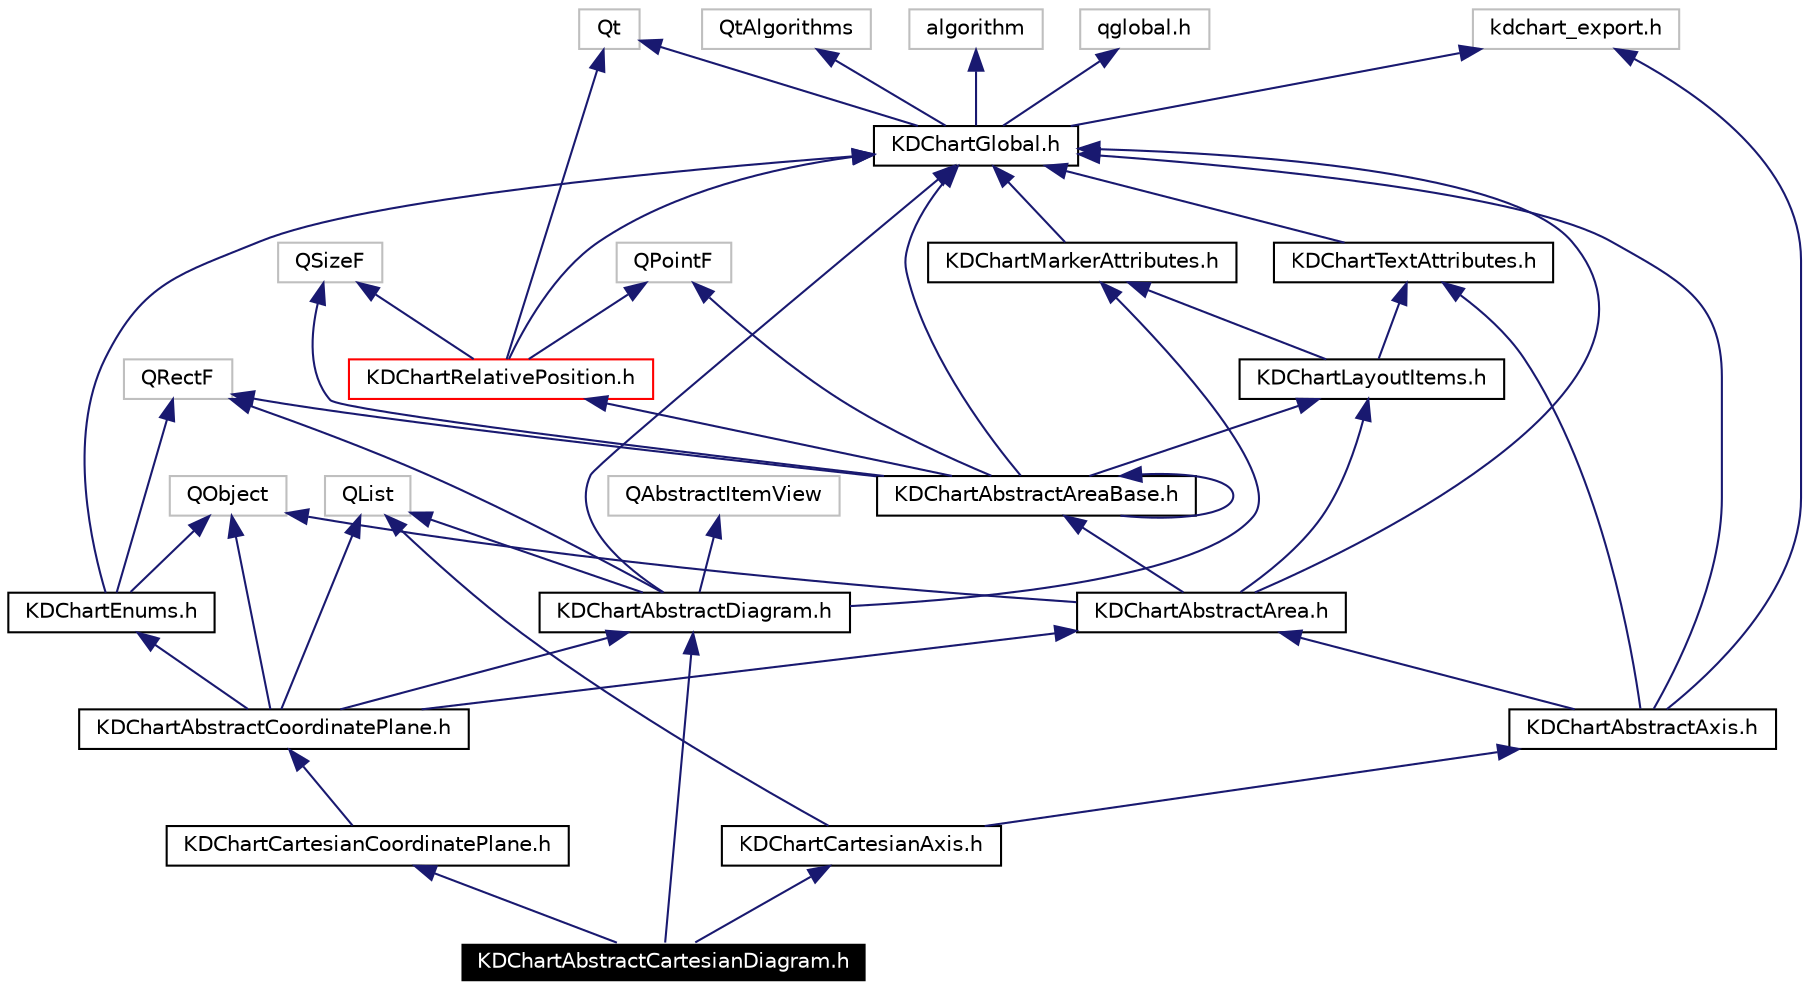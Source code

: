 digraph G
{
  edge [fontname="Helvetica",fontsize=10,labelfontname="Helvetica",labelfontsize=10];
  node [fontname="Helvetica",fontsize=10,shape=record];
  Node403 [label="KDChartAbstractCartesianDiagram.h",height=0.2,width=0.4,color="white", fillcolor="black", style="filled" fontcolor="white"];
  Node404 -> Node403 [dir=back,color="midnightblue",fontsize=10,style="solid",fontname="Helvetica"];
  Node404 [label="KDChartCartesianCoordinatePlane.h",height=0.2,width=0.4,color="black",URL="$_k_d_chart_cartesian_coordinate_plane_8h.html"];
  Node405 -> Node404 [dir=back,color="midnightblue",fontsize=10,style="solid",fontname="Helvetica"];
  Node405 [label="KDChartAbstractCoordinatePlane.h",height=0.2,width=0.4,color="black",URL="$_k_d_chart_abstract_coordinate_plane_8h.html"];
  Node406 -> Node405 [dir=back,color="midnightblue",fontsize=10,style="solid",fontname="Helvetica"];
  Node406 [label="QObject",height=0.2,width=0.4,color="grey75"];
  Node407 -> Node405 [dir=back,color="midnightblue",fontsize=10,style="solid",fontname="Helvetica"];
  Node407 [label="QList",height=0.2,width=0.4,color="grey75"];
  Node408 -> Node405 [dir=back,color="midnightblue",fontsize=10,style="solid",fontname="Helvetica"];
  Node408 [label="KDChartAbstractArea.h",height=0.2,width=0.4,color="black",URL="$_k_d_chart_abstract_area_8h.html"];
  Node406 -> Node408 [dir=back,color="midnightblue",fontsize=10,style="solid",fontname="Helvetica"];
  Node409 -> Node408 [dir=back,color="midnightblue",fontsize=10,style="solid",fontname="Helvetica"];
  Node409 [label="KDChartGlobal.h",height=0.2,width=0.4,color="black",URL="$_k_d_chart_global_8h.html"];
  Node410 -> Node409 [dir=back,color="midnightblue",fontsize=10,style="solid",fontname="Helvetica"];
  Node410 [label="qglobal.h",height=0.2,width=0.4,color="grey75"];
  Node411 -> Node409 [dir=back,color="midnightblue",fontsize=10,style="solid",fontname="Helvetica"];
  Node411 [label="kdchart_export.h",height=0.2,width=0.4,color="grey75"];
  Node412 -> Node409 [dir=back,color="midnightblue",fontsize=10,style="solid",fontname="Helvetica"];
  Node412 [label="QtAlgorithms",height=0.2,width=0.4,color="grey75"];
  Node413 -> Node409 [dir=back,color="midnightblue",fontsize=10,style="solid",fontname="Helvetica"];
  Node413 [label="algorithm",height=0.2,width=0.4,color="grey75"];
  Node414 -> Node409 [dir=back,color="midnightblue",fontsize=10,style="solid",fontname="Helvetica"];
  Node414 [label="Qt",height=0.2,width=0.4,color="grey75"];
  Node415 -> Node408 [dir=back,color="midnightblue",fontsize=10,style="solid",fontname="Helvetica"];
  Node415 [label="KDChartAbstractAreaBase.h",height=0.2,width=0.4,color="black",URL="$_k_d_chart_abstract_area_base_8h.html"];
  Node416 -> Node415 [dir=back,color="midnightblue",fontsize=10,style="solid",fontname="Helvetica"];
  Node416 [label="QPointF",height=0.2,width=0.4,color="grey75"];
  Node417 -> Node415 [dir=back,color="midnightblue",fontsize=10,style="solid",fontname="Helvetica"];
  Node417 [label="QSizeF",height=0.2,width=0.4,color="grey75"];
  Node418 -> Node415 [dir=back,color="midnightblue",fontsize=10,style="solid",fontname="Helvetica"];
  Node418 [label="QRectF",height=0.2,width=0.4,color="grey75"];
  Node409 -> Node415 [dir=back,color="midnightblue",fontsize=10,style="solid",fontname="Helvetica"];
  Node419 -> Node415 [dir=back,color="midnightblue",fontsize=10,style="solid",fontname="Helvetica"];
  Node419 [label="KDChartLayoutItems.h",height=0.2,width=0.4,color="black",URL="$_k_d_chart_layout_items_8h.html"];
  Node426 -> Node419 [dir=back,color="midnightblue",fontsize=10,style="solid",fontname="Helvetica"];
  Node426 [label="KDChartTextAttributes.h",height=0.2,width=0.4,color="black",URL="$_k_d_chart_text_attributes_8h.html"];
  Node409 -> Node426 [dir=back,color="midnightblue",fontsize=10,style="solid",fontname="Helvetica"];
  Node433 -> Node419 [dir=back,color="midnightblue",fontsize=10,style="solid",fontname="Helvetica"];
  Node433 [label="KDChartMarkerAttributes.h",height=0.2,width=0.4,color="black",URL="$_k_d_chart_marker_attributes_8h.html"];
  Node409 -> Node433 [dir=back,color="midnightblue",fontsize=10,style="solid",fontname="Helvetica"];
  Node434 -> Node415 [dir=back,color="midnightblue",fontsize=10,style="solid",fontname="Helvetica"];
  Node434 [label="KDChartRelativePosition.h",height=0.2,width=0.4,color="red",URL="$_k_d_chart_relative_position_8h.html"];
  Node414 -> Node434 [dir=back,color="midnightblue",fontsize=10,style="solid",fontname="Helvetica"];
  Node416 -> Node434 [dir=back,color="midnightblue",fontsize=10,style="solid",fontname="Helvetica"];
  Node417 -> Node434 [dir=back,color="midnightblue",fontsize=10,style="solid",fontname="Helvetica"];
  Node409 -> Node434 [dir=back,color="midnightblue",fontsize=10,style="solid",fontname="Helvetica"];
  Node415 -> Node415 [dir=back,color="midnightblue",fontsize=10,style="solid",fontname="Helvetica"];
  Node419 -> Node408 [dir=back,color="midnightblue",fontsize=10,style="solid",fontname="Helvetica"];
  Node435 -> Node405 [dir=back,color="midnightblue",fontsize=10,style="solid",fontname="Helvetica"];
  Node435 [label="KDChartAbstractDiagram.h",height=0.2,width=0.4,color="black",URL="$_k_d_chart_abstract_diagram_8h.html"];
  Node407 -> Node435 [dir=back,color="midnightblue",fontsize=10,style="solid",fontname="Helvetica"];
  Node418 -> Node435 [dir=back,color="midnightblue",fontsize=10,style="solid",fontname="Helvetica"];
  Node436 -> Node435 [dir=back,color="midnightblue",fontsize=10,style="solid",fontname="Helvetica"];
  Node436 [label="QAbstractItemView",height=0.2,width=0.4,color="grey75"];
  Node409 -> Node435 [dir=back,color="midnightblue",fontsize=10,style="solid",fontname="Helvetica"];
  Node433 -> Node435 [dir=back,color="midnightblue",fontsize=10,style="solid",fontname="Helvetica"];
  Node431 -> Node405 [dir=back,color="midnightblue",fontsize=10,style="solid",fontname="Helvetica"];
  Node431 [label="KDChartEnums.h",height=0.2,width=0.4,color="black",URL="$_k_d_chart_enums_8h.html"];
  Node409 -> Node431 [dir=back,color="midnightblue",fontsize=10,style="solid",fontname="Helvetica"];
  Node418 -> Node431 [dir=back,color="midnightblue",fontsize=10,style="solid",fontname="Helvetica"];
  Node406 -> Node431 [dir=back,color="midnightblue",fontsize=10,style="solid",fontname="Helvetica"];
  Node435 -> Node403 [dir=back,color="midnightblue",fontsize=10,style="solid",fontname="Helvetica"];
  Node437 -> Node403 [dir=back,color="midnightblue",fontsize=10,style="solid",fontname="Helvetica"];
  Node437 [label="KDChartCartesianAxis.h",height=0.2,width=0.4,color="black",URL="$_k_d_chart_cartesian_axis_8h.html"];
  Node407 -> Node437 [dir=back,color="midnightblue",fontsize=10,style="solid",fontname="Helvetica"];
  Node438 -> Node437 [dir=back,color="midnightblue",fontsize=10,style="solid",fontname="Helvetica"];
  Node438 [label="KDChartAbstractAxis.h",height=0.2,width=0.4,color="black",URL="$_k_d_chart_abstract_axis_8h.html"];
  Node411 -> Node438 [dir=back,color="midnightblue",fontsize=10,style="solid",fontname="Helvetica"];
  Node409 -> Node438 [dir=back,color="midnightblue",fontsize=10,style="solid",fontname="Helvetica"];
  Node408 -> Node438 [dir=back,color="midnightblue",fontsize=10,style="solid",fontname="Helvetica"];
  Node426 -> Node438 [dir=back,color="midnightblue",fontsize=10,style="solid",fontname="Helvetica"];
}
